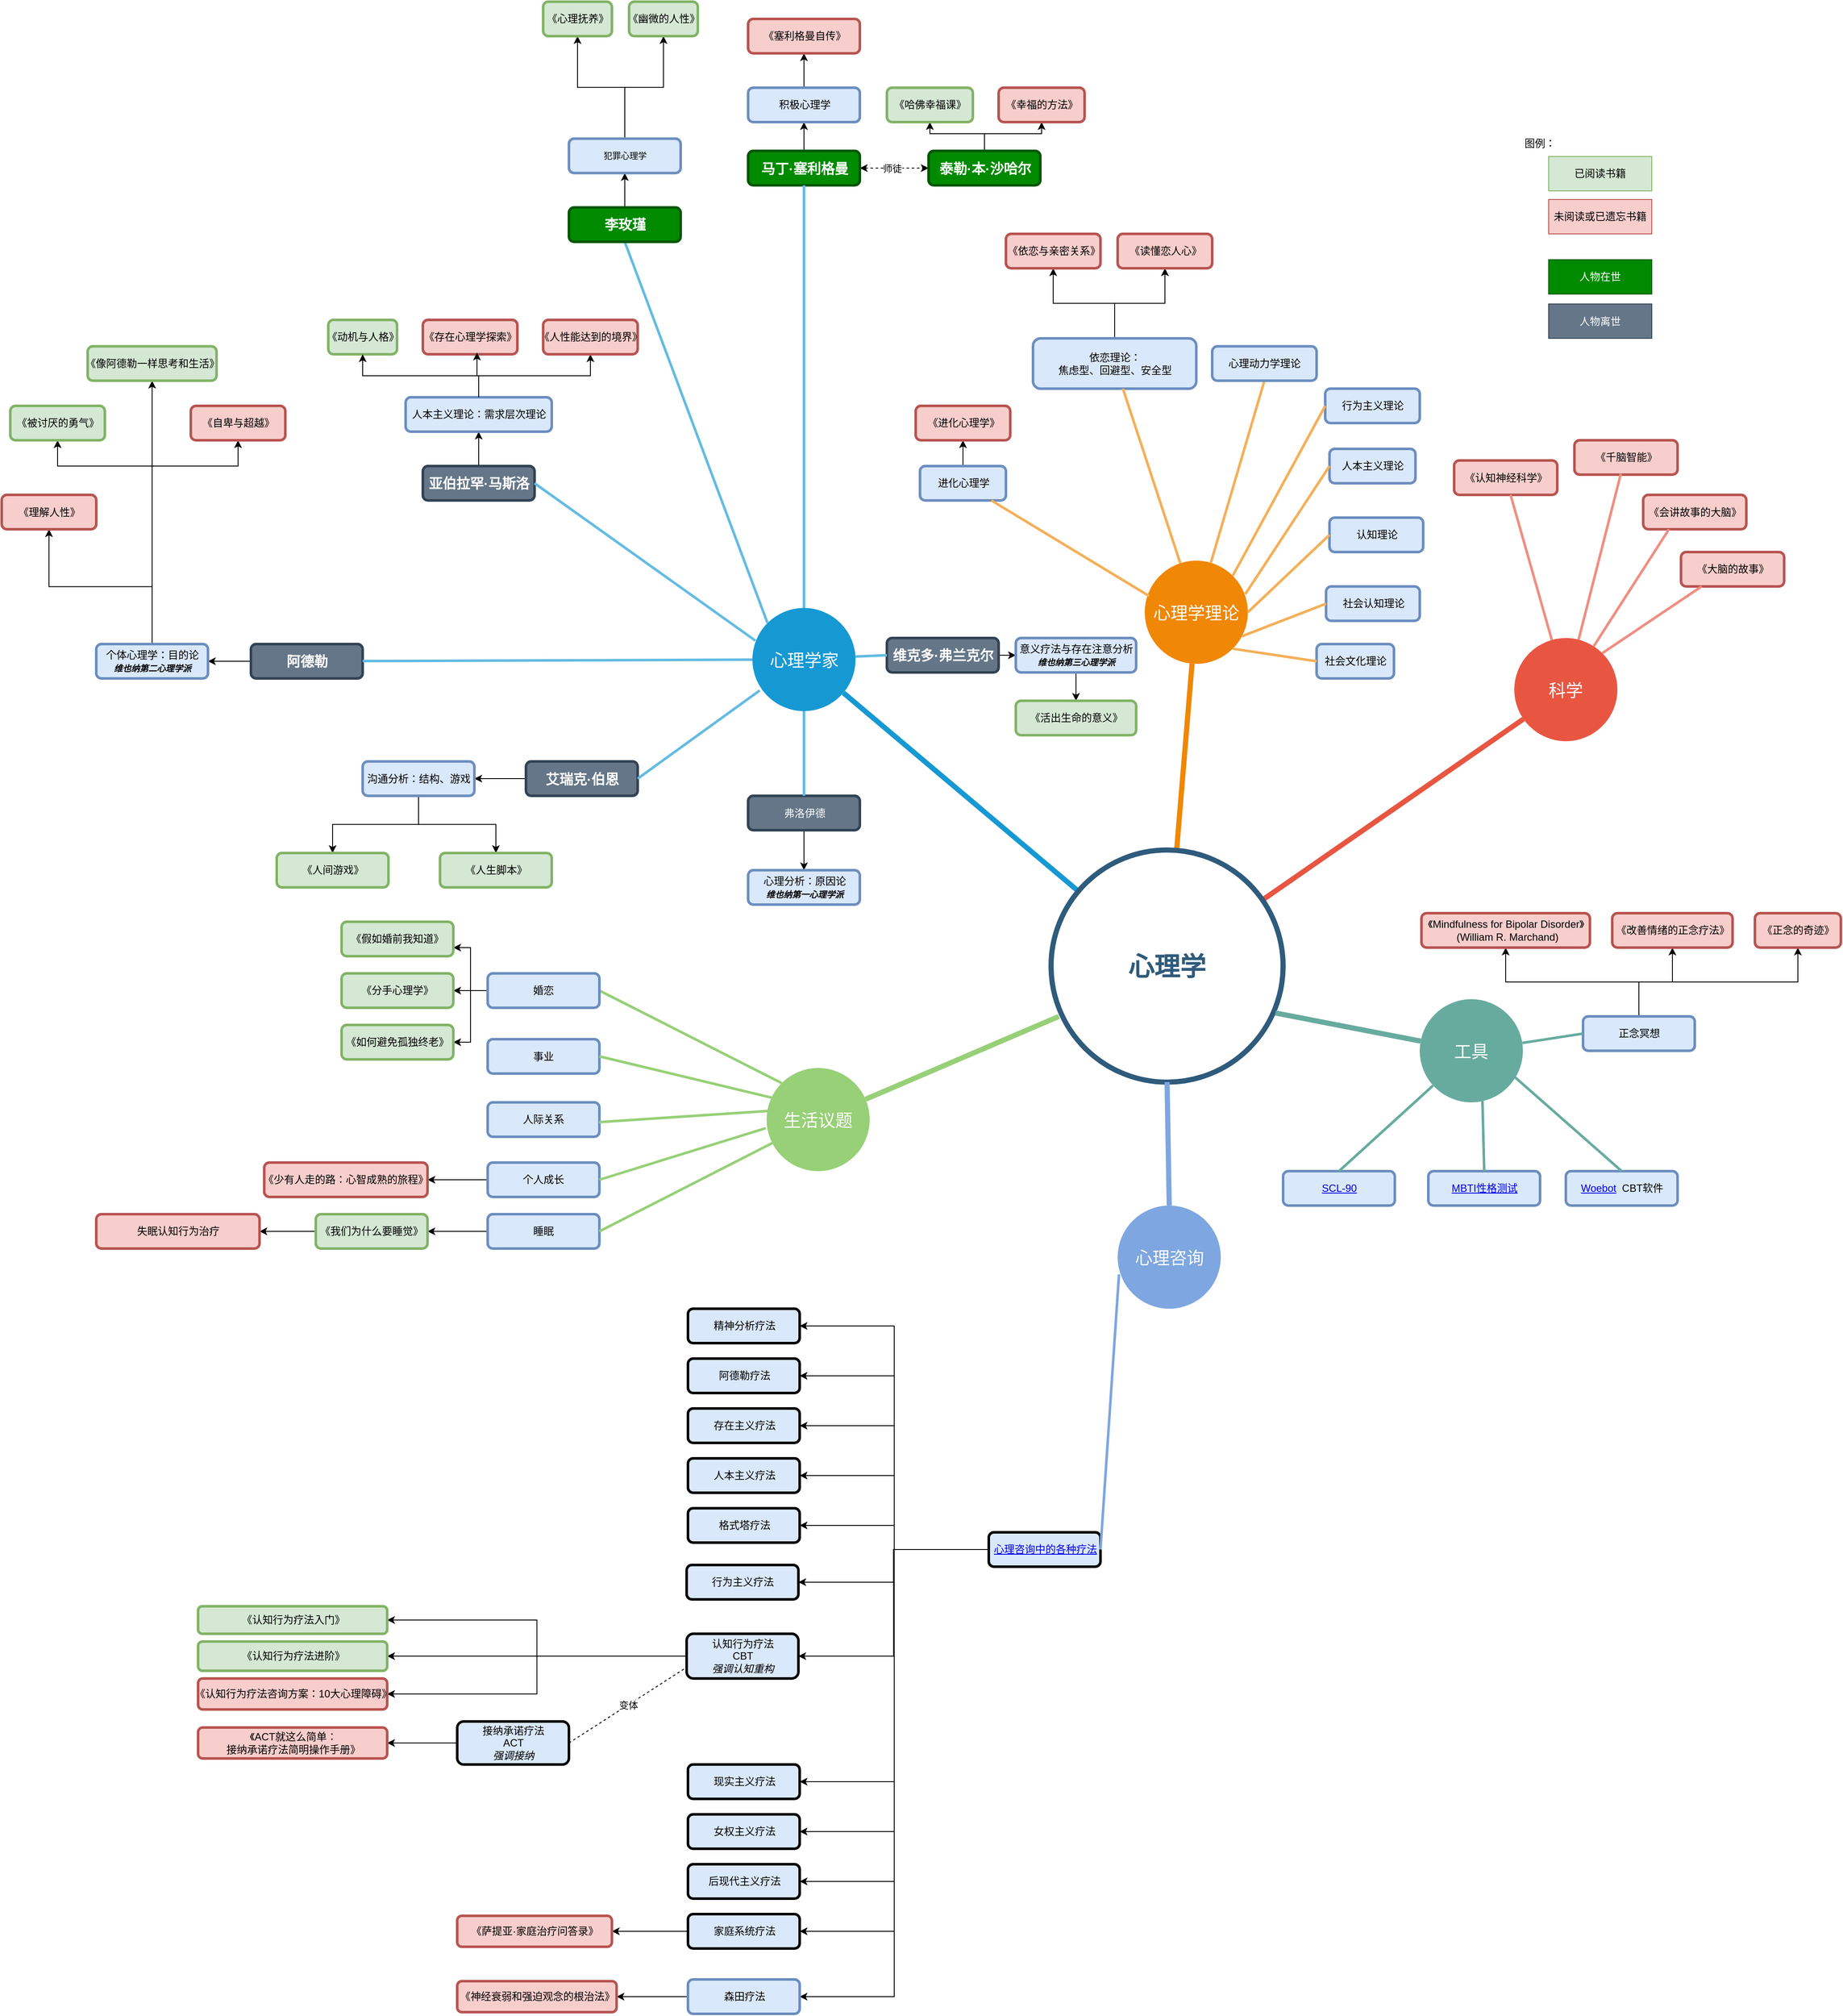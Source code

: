 <mxfile version="22.1.20" type="github">
  <diagram id="6a731a19-8d31-9384-78a2-239565b7b9f0" name="Page-1">
    <mxGraphModel dx="2555" dy="1586" grid="1" gridSize="10" guides="1" tooltips="1" connect="1" arrows="1" fold="1" page="1" pageScale="1" pageWidth="1169" pageHeight="827" background="none" math="0" shadow="0">
      <root>
        <mxCell id="0" />
        <mxCell id="1" parent="0" />
        <mxCell id="1350" value="心理学家" style="ellipse;whiteSpace=wrap;html=1;shadow=0;fontFamily=Helvetica;fontSize=20;fontColor=#FFFFFF;align=center;strokeWidth=3;fillColor=#1699D3;strokeColor=none;" parent="1" vertex="1">
          <mxGeometry x="613.5" y="395" width="120" height="120" as="geometry" />
        </mxCell>
        <mxCell id="1351" value="心理学理论" style="ellipse;whiteSpace=wrap;html=1;shadow=0;fontFamily=Helvetica;fontSize=20;fontColor=#FFFFFF;align=center;strokeWidth=3;fillColor=#F08705;strokeColor=none;gradientColor=none;" parent="1" vertex="1">
          <mxGeometry x="1070" y="340" width="120" height="120" as="geometry" />
        </mxCell>
        <mxCell id="1352" value="科学" style="ellipse;whiteSpace=wrap;html=1;shadow=0;fontFamily=Helvetica;fontSize=20;fontColor=#FFFFFF;align=center;strokeWidth=3;fillColor=#E85642;strokeColor=none;" parent="1" vertex="1">
          <mxGeometry x="1500" y="430" width="120" height="120" as="geometry" />
        </mxCell>
        <mxCell id="1359" style="endArrow=none;strokeWidth=6;strokeColor=#1699D3;html=1;" parent="1" source="1515" target="1350" edge="1">
          <mxGeometry relative="1" as="geometry" />
        </mxCell>
        <mxCell id="1360" style="endArrow=none;strokeWidth=6;strokeColor=#f08705;html=1;" parent="1" source="1515" target="1351" edge="1">
          <mxGeometry relative="1" as="geometry" />
        </mxCell>
        <mxCell id="1361" style="endArrow=none;strokeWidth=6;strokeColor=#E85642;html=1;" parent="1" source="1515" target="1352" edge="1">
          <mxGeometry relative="1" as="geometry" />
        </mxCell>
        <mxCell id="acqs4JBvhIZbfSe7umoF-1547" value="" style="edgeStyle=orthogonalEdgeStyle;rounded=0;orthogonalLoop=1;jettySize=auto;html=1;" parent="1" source="1372" target="acqs4JBvhIZbfSe7umoF-1546" edge="1">
          <mxGeometry relative="1" as="geometry" />
        </mxCell>
        <mxCell id="1372" value="弗洛伊德" style="rounded=1;fillColor=#647687;strokeColor=#314354;strokeWidth=3;shadow=0;html=1;fontColor=#ffffff;" parent="1" vertex="1">
          <mxGeometry x="608.5" y="613.5" width="130" height="40" as="geometry" />
        </mxCell>
        <mxCell id="acqs4JBvhIZbfSe7umoF-1543" value="" style="edgeStyle=orthogonalEdgeStyle;rounded=0;orthogonalLoop=1;jettySize=auto;html=1;" parent="1" source="1373" target="acqs4JBvhIZbfSe7umoF-1542" edge="1">
          <mxGeometry relative="1" as="geometry" />
        </mxCell>
        <mxCell id="1373" value="&lt;font style=&quot;font-size: 16px;&quot;&gt;&lt;b&gt;阿德勒&lt;/b&gt;&lt;/font&gt;" style="rounded=1;fillColor=#647687;strokeColor=#314354;strokeWidth=3;shadow=0;html=1;fontColor=#ffffff;" parent="1" vertex="1">
          <mxGeometry x="30" y="437" width="130" height="40" as="geometry" />
        </mxCell>
        <mxCell id="acqs4JBvhIZbfSe7umoF-1552" value="" style="edgeStyle=orthogonalEdgeStyle;rounded=0;orthogonalLoop=1;jettySize=auto;html=1;" parent="1" source="1374" target="acqs4JBvhIZbfSe7umoF-1551" edge="1">
          <mxGeometry relative="1" as="geometry" />
        </mxCell>
        <mxCell id="acqs4JBvhIZbfSe7umoF-1590" value="" style="edgeStyle=orthogonalEdgeStyle;rounded=0;orthogonalLoop=1;jettySize=auto;html=1;startArrow=classic;startFill=1;dashed=1;" parent="1" source="1374" target="acqs4JBvhIZbfSe7umoF-1589" edge="1">
          <mxGeometry relative="1" as="geometry" />
        </mxCell>
        <mxCell id="acqs4JBvhIZbfSe7umoF-1642" value="师徒" style="edgeLabel;html=1;align=center;verticalAlign=middle;resizable=0;points=[];" parent="acqs4JBvhIZbfSe7umoF-1590" vertex="1" connectable="0">
          <mxGeometry x="-0.062" y="1" relative="1" as="geometry">
            <mxPoint y="1" as="offset" />
          </mxGeometry>
        </mxCell>
        <mxCell id="1374" value="&lt;font style=&quot;font-size: 16px;&quot;&gt;&lt;b&gt;马丁·塞利格曼&lt;/b&gt;&lt;/font&gt;" style="rounded=1;fillColor=#008a00;strokeColor=#005700;strokeWidth=3;shadow=0;html=1;fontColor=#ffffff;" parent="1" vertex="1">
          <mxGeometry x="608.5" y="-136.5" width="130" height="40" as="geometry" />
        </mxCell>
        <mxCell id="1384" value="" style="edgeStyle=none;endArrow=none;strokeWidth=3;strokeColor=#64BBE2;html=1;" parent="1" source="1350" target="1372" edge="1">
          <mxGeometry x="-221.5" y="56.5" width="100" height="100" as="geometry">
            <mxPoint x="-131.5" y="280" as="sourcePoint" />
            <mxPoint x="-31.5" y="180" as="targetPoint" />
          </mxGeometry>
        </mxCell>
        <mxCell id="1385" value="" style="edgeStyle=none;endArrow=none;strokeWidth=3;strokeColor=#64BBE2;html=1;" parent="1" source="1350" target="1373" edge="1">
          <mxGeometry x="-221.5" y="56.5" width="100" height="100" as="geometry">
            <mxPoint x="-131.5" y="280" as="sourcePoint" />
            <mxPoint x="-31.5" y="180" as="targetPoint" />
          </mxGeometry>
        </mxCell>
        <mxCell id="1386" value="" style="edgeStyle=none;endArrow=none;strokeWidth=3;strokeColor=#64BBE2;html=1;" parent="1" source="1350" target="1374" edge="1">
          <mxGeometry x="-221.5" y="56.5" width="100" height="100" as="geometry">
            <mxPoint x="-131.5" y="280" as="sourcePoint" />
            <mxPoint x="-31.5" y="180" as="targetPoint" />
          </mxGeometry>
        </mxCell>
        <mxCell id="acqs4JBvhIZbfSe7umoF-1562" style="edgeStyle=orthogonalEdgeStyle;rounded=0;orthogonalLoop=1;jettySize=auto;html=1;exitX=0.5;exitY=0;exitDx=0;exitDy=0;entryX=0.5;entryY=1;entryDx=0;entryDy=0;" parent="1" source="1392" target="acqs4JBvhIZbfSe7umoF-1554" edge="1">
          <mxGeometry relative="1" as="geometry" />
        </mxCell>
        <mxCell id="acqs4JBvhIZbfSe7umoF-1563" style="edgeStyle=orthogonalEdgeStyle;rounded=0;orthogonalLoop=1;jettySize=auto;html=1;exitX=0.5;exitY=0;exitDx=0;exitDy=0;entryX=0.5;entryY=1;entryDx=0;entryDy=0;" parent="1" source="1392" target="acqs4JBvhIZbfSe7umoF-1556" edge="1">
          <mxGeometry relative="1" as="geometry" />
        </mxCell>
        <mxCell id="1392" value="依恋理论：&lt;br&gt;焦虑型、回避型、安全型" style="rounded=1;fillColor=#dae8fc;strokeColor=#6c8ebf;strokeWidth=3;shadow=0;html=1;" parent="1" vertex="1">
          <mxGeometry x="940" y="81.5" width="190" height="58.5" as="geometry" />
        </mxCell>
        <mxCell id="1404" value="" style="edgeStyle=none;endArrow=none;strokeWidth=3;strokeColor=#F5AF58;html=1;" parent="1" source="1351" target="1392" edge="1">
          <mxGeometry x="3.5" y="21.5" width="100" height="100" as="geometry">
            <mxPoint x="3.5" y="121.5" as="sourcePoint" />
            <mxPoint x="103.5" y="21.5" as="targetPoint" />
          </mxGeometry>
        </mxCell>
        <mxCell id="1405" value="" style="edgeStyle=none;endArrow=none;strokeWidth=3;strokeColor=#F5AF58;html=1;entryX=0.5;entryY=1;entryDx=0;entryDy=0;" parent="1" source="1351" target="acqs4JBvhIZbfSe7umoF-1697" edge="1">
          <mxGeometry x="3.5" y="21.5" width="100" height="100" as="geometry">
            <mxPoint x="3.5" y="121.5" as="sourcePoint" />
            <mxPoint x="1217.235" y="121.5" as="targetPoint" />
          </mxGeometry>
        </mxCell>
        <mxCell id="1416" value="《认知神经科学》" style="rounded=1;fillColor=#f8cecc;strokeColor=#b85450;strokeWidth=3;shadow=0;html=1;" parent="1" vertex="1">
          <mxGeometry x="1430" y="223.5" width="120" height="40" as="geometry" />
        </mxCell>
        <mxCell id="1427" value="" style="edgeStyle=none;endArrow=none;strokeWidth=3;strokeColor=#F08E81;html=1;" parent="1" source="1352" target="1416" edge="1">
          <mxGeometry x="31" y="106.5" width="100" height="100" as="geometry">
            <mxPoint x="31" y="206.5" as="sourcePoint" />
            <mxPoint x="131" y="106.5" as="targetPoint" />
          </mxGeometry>
        </mxCell>
        <mxCell id="1515" value="心理学" style="ellipse;whiteSpace=wrap;html=1;shadow=0;fontFamily=Helvetica;fontSize=30;fontColor=#2F5B7C;align=center;strokeColor=#2F5B7C;strokeWidth=6;fillColor=#FFFFFF;fontStyle=1;gradientColor=none;" parent="1" vertex="1">
          <mxGeometry x="961" y="676.5" width="270" height="270" as="geometry" />
        </mxCell>
        <mxCell id="acqs4JBvhIZbfSe7umoF-1571" style="edgeStyle=orthogonalEdgeStyle;rounded=0;orthogonalLoop=1;jettySize=auto;html=1;exitX=0.5;exitY=0;exitDx=0;exitDy=0;entryX=0.5;entryY=1;entryDx=0;entryDy=0;" parent="1" source="acqs4JBvhIZbfSe7umoF-1542" target="acqs4JBvhIZbfSe7umoF-1570" edge="1">
          <mxGeometry relative="1" as="geometry">
            <Array as="points">
              <mxPoint x="-85" y="230" />
              <mxPoint x="-195" y="230" />
            </Array>
          </mxGeometry>
        </mxCell>
        <mxCell id="acqs4JBvhIZbfSe7umoF-1572" style="edgeStyle=orthogonalEdgeStyle;rounded=0;orthogonalLoop=1;jettySize=auto;html=1;exitX=0.5;exitY=0;exitDx=0;exitDy=0;entryX=0.5;entryY=1;entryDx=0;entryDy=0;" parent="1" source="acqs4JBvhIZbfSe7umoF-1542" target="acqs4JBvhIZbfSe7umoF-1567" edge="1">
          <mxGeometry relative="1" as="geometry" />
        </mxCell>
        <mxCell id="acqs4JBvhIZbfSe7umoF-1573" style="edgeStyle=orthogonalEdgeStyle;rounded=0;orthogonalLoop=1;jettySize=auto;html=1;exitX=0.5;exitY=0;exitDx=0;exitDy=0;" parent="1" source="acqs4JBvhIZbfSe7umoF-1542" target="acqs4JBvhIZbfSe7umoF-1565" edge="1">
          <mxGeometry relative="1" as="geometry">
            <Array as="points">
              <mxPoint x="-85" y="230" />
              <mxPoint x="15" y="230" />
            </Array>
          </mxGeometry>
        </mxCell>
        <mxCell id="acqs4JBvhIZbfSe7umoF-1576" style="edgeStyle=orthogonalEdgeStyle;rounded=0;orthogonalLoop=1;jettySize=auto;html=1;exitX=0.5;exitY=0;exitDx=0;exitDy=0;entryX=0.5;entryY=1;entryDx=0;entryDy=0;" parent="1" source="acqs4JBvhIZbfSe7umoF-1542" target="acqs4JBvhIZbfSe7umoF-1574" edge="1">
          <mxGeometry relative="1" as="geometry" />
        </mxCell>
        <mxCell id="acqs4JBvhIZbfSe7umoF-1542" value="个体心理学：目的论&lt;br&gt;&lt;i&gt;&lt;font style=&quot;font-size: 10px;&quot;&gt;&lt;b&gt;维也纳第二心理学派&lt;/b&gt;&lt;/font&gt;&lt;/i&gt;" style="rounded=1;fillColor=#dae8fc;strokeColor=#6c8ebf;strokeWidth=3;shadow=0;html=1;" parent="1" vertex="1">
          <mxGeometry x="-150" y="437" width="130" height="40" as="geometry" />
        </mxCell>
        <mxCell id="acqs4JBvhIZbfSe7umoF-1546" value="心理分析：原因论&lt;br&gt;&lt;i style=&quot;border-color: var(--border-color);&quot;&gt;&lt;font style=&quot;border-color: var(--border-color); font-size: 10px;&quot;&gt;&lt;b style=&quot;border-color: var(--border-color);&quot;&gt;维也纳第一心理学派&lt;/b&gt;&lt;/font&gt;&lt;/i&gt;" style="rounded=1;fillColor=#dae8fc;strokeColor=#6c8ebf;strokeWidth=3;shadow=0;html=1;" parent="1" vertex="1">
          <mxGeometry x="608.5" y="700" width="130" height="40" as="geometry" />
        </mxCell>
        <mxCell id="acqs4JBvhIZbfSe7umoF-1597" value="" style="edgeStyle=orthogonalEdgeStyle;rounded=0;orthogonalLoop=1;jettySize=auto;html=1;" parent="1" source="acqs4JBvhIZbfSe7umoF-1551" target="acqs4JBvhIZbfSe7umoF-1596" edge="1">
          <mxGeometry relative="1" as="geometry" />
        </mxCell>
        <mxCell id="acqs4JBvhIZbfSe7umoF-1551" value="积极心理学" style="rounded=1;fillColor=#dae8fc;strokeColor=#6c8ebf;strokeWidth=3;shadow=0;html=1;" parent="1" vertex="1">
          <mxGeometry x="608.5" y="-210" width="130" height="40" as="geometry" />
        </mxCell>
        <mxCell id="acqs4JBvhIZbfSe7umoF-1554" value="《依恋与亲密关系》" style="rounded=1;fillColor=#f8cecc;strokeColor=#b85450;strokeWidth=3;shadow=0;html=1;" parent="1" vertex="1">
          <mxGeometry x="908.5" y="-40" width="110" height="40" as="geometry" />
        </mxCell>
        <mxCell id="acqs4JBvhIZbfSe7umoF-1556" value="《读懂恋人心》" style="rounded=1;fillColor=#f8cecc;strokeColor=#b85450;strokeWidth=3;shadow=0;html=1;" parent="1" vertex="1">
          <mxGeometry x="1038.5" y="-40" width="110" height="40" as="geometry" />
        </mxCell>
        <mxCell id="acqs4JBvhIZbfSe7umoF-1565" value="《自卑与超越》" style="rounded=1;fillColor=#f8cecc;strokeColor=#b85450;strokeWidth=3;shadow=0;html=1;" parent="1" vertex="1">
          <mxGeometry x="-40" y="160" width="110" height="40" as="geometry" />
        </mxCell>
        <mxCell id="acqs4JBvhIZbfSe7umoF-1567" value="《像阿德勒一样思考和生活》" style="rounded=1;fillColor=#d5e8d4;strokeColor=#82b366;strokeWidth=3;shadow=0;html=1;" parent="1" vertex="1">
          <mxGeometry x="-160" y="90.75" width="150" height="40" as="geometry" />
        </mxCell>
        <mxCell id="acqs4JBvhIZbfSe7umoF-1570" value="《被讨厌的勇气》" style="rounded=1;fillColor=#d5e8d4;strokeColor=#82b366;strokeWidth=3;shadow=0;html=1;" parent="1" vertex="1">
          <mxGeometry x="-250" y="160" width="110" height="40" as="geometry" />
        </mxCell>
        <mxCell id="acqs4JBvhIZbfSe7umoF-1574" value="《理解人性》" style="rounded=1;fillColor=#f8cecc;strokeColor=#b85450;strokeWidth=3;shadow=0;html=1;" parent="1" vertex="1">
          <mxGeometry x="-260" y="263.5" width="110" height="40" as="geometry" />
        </mxCell>
        <mxCell id="acqs4JBvhIZbfSe7umoF-1582" value="" style="edgeStyle=orthogonalEdgeStyle;rounded=0;orthogonalLoop=1;jettySize=auto;html=1;" parent="1" source="acqs4JBvhIZbfSe7umoF-1578" target="acqs4JBvhIZbfSe7umoF-1581" edge="1">
          <mxGeometry relative="1" as="geometry" />
        </mxCell>
        <mxCell id="acqs4JBvhIZbfSe7umoF-1578" value="&lt;font style=&quot;font-size: 16px;&quot;&gt;&lt;b&gt;艾瑞克·伯恩&lt;/b&gt;&lt;/font&gt;" style="rounded=1;fillColor=#647687;strokeColor=#314354;strokeWidth=3;shadow=0;html=1;fontColor=#ffffff;" parent="1" vertex="1">
          <mxGeometry x="350" y="573.5" width="130" height="40" as="geometry" />
        </mxCell>
        <mxCell id="acqs4JBvhIZbfSe7umoF-1580" value="" style="edgeStyle=none;endArrow=none;strokeWidth=3;strokeColor=#64BBE2;html=1;exitX=0.071;exitY=0.8;exitDx=0;exitDy=0;exitPerimeter=0;entryX=1;entryY=0.5;entryDx=0;entryDy=0;" parent="1" source="1350" target="acqs4JBvhIZbfSe7umoF-1578" edge="1">
          <mxGeometry x="-221.5" y="56.5" width="100" height="100" as="geometry">
            <mxPoint x="585" y="699.7" as="sourcePoint" />
            <mxPoint x="441" y="701.7" as="targetPoint" />
          </mxGeometry>
        </mxCell>
        <mxCell id="acqs4JBvhIZbfSe7umoF-1584" value="" style="edgeStyle=orthogonalEdgeStyle;rounded=0;orthogonalLoop=1;jettySize=auto;html=1;" parent="1" source="acqs4JBvhIZbfSe7umoF-1581" target="acqs4JBvhIZbfSe7umoF-1583" edge="1">
          <mxGeometry relative="1" as="geometry" />
        </mxCell>
        <mxCell id="acqs4JBvhIZbfSe7umoF-1588" style="edgeStyle=orthogonalEdgeStyle;rounded=0;orthogonalLoop=1;jettySize=auto;html=1;exitX=0.5;exitY=1;exitDx=0;exitDy=0;entryX=0.5;entryY=0;entryDx=0;entryDy=0;" parent="1" source="acqs4JBvhIZbfSe7umoF-1581" target="acqs4JBvhIZbfSe7umoF-1585" edge="1">
          <mxGeometry relative="1" as="geometry" />
        </mxCell>
        <mxCell id="acqs4JBvhIZbfSe7umoF-1581" value="沟通分析：结构、游戏" style="rounded=1;fillColor=#dae8fc;strokeColor=#6c8ebf;strokeWidth=3;shadow=0;html=1;" parent="1" vertex="1">
          <mxGeometry x="160" y="573.5" width="130" height="40" as="geometry" />
        </mxCell>
        <mxCell id="acqs4JBvhIZbfSe7umoF-1583" value="《人间游戏》" style="rounded=1;fillColor=#d5e8d4;strokeColor=#82b366;strokeWidth=3;shadow=0;html=1;" parent="1" vertex="1">
          <mxGeometry x="60" y="680" width="130" height="40" as="geometry" />
        </mxCell>
        <mxCell id="acqs4JBvhIZbfSe7umoF-1585" value="《人生脚本》" style="rounded=1;fillColor=#d5e8d4;strokeColor=#82b366;strokeWidth=3;shadow=0;html=1;" parent="1" vertex="1">
          <mxGeometry x="250" y="680" width="130" height="40" as="geometry" />
        </mxCell>
        <mxCell id="acqs4JBvhIZbfSe7umoF-1592" value="" style="edgeStyle=orthogonalEdgeStyle;rounded=0;orthogonalLoop=1;jettySize=auto;html=1;" parent="1" source="acqs4JBvhIZbfSe7umoF-1589" target="acqs4JBvhIZbfSe7umoF-1591" edge="1">
          <mxGeometry relative="1" as="geometry" />
        </mxCell>
        <mxCell id="acqs4JBvhIZbfSe7umoF-1595" style="edgeStyle=orthogonalEdgeStyle;rounded=0;orthogonalLoop=1;jettySize=auto;html=1;exitX=0.5;exitY=0;exitDx=0;exitDy=0;entryX=0.5;entryY=1;entryDx=0;entryDy=0;" parent="1" source="acqs4JBvhIZbfSe7umoF-1589" target="acqs4JBvhIZbfSe7umoF-1593" edge="1">
          <mxGeometry relative="1" as="geometry" />
        </mxCell>
        <mxCell id="acqs4JBvhIZbfSe7umoF-1589" value="&lt;font style=&quot;font-size: 16px;&quot;&gt;&lt;b&gt;泰勒·本·沙哈尔&lt;/b&gt;&lt;/font&gt;" style="rounded=1;fillColor=#008a00;strokeColor=#005700;strokeWidth=3;shadow=0;html=1;fontColor=#ffffff;" parent="1" vertex="1">
          <mxGeometry x="818.5" y="-136.5" width="130" height="40" as="geometry" />
        </mxCell>
        <mxCell id="acqs4JBvhIZbfSe7umoF-1591" value="《哈佛幸福课》" style="rounded=1;fillColor=#d5e8d4;strokeColor=#82b366;strokeWidth=3;shadow=0;html=1;" parent="1" vertex="1">
          <mxGeometry x="770" y="-210" width="100" height="40" as="geometry" />
        </mxCell>
        <mxCell id="acqs4JBvhIZbfSe7umoF-1593" value="《幸福的方法》" style="rounded=1;fillColor=#f8cecc;strokeColor=#b85450;strokeWidth=3;shadow=0;html=1;" parent="1" vertex="1">
          <mxGeometry x="900" y="-210" width="100" height="40" as="geometry" />
        </mxCell>
        <mxCell id="acqs4JBvhIZbfSe7umoF-1596" value="《塞利格曼自传》" style="rounded=1;fillColor=#f8cecc;strokeColor=#b85450;strokeWidth=3;shadow=0;html=1;" parent="1" vertex="1">
          <mxGeometry x="608.5" y="-290" width="130" height="40" as="geometry" />
        </mxCell>
        <mxCell id="acqs4JBvhIZbfSe7umoF-1600" value="" style="edgeStyle=none;endArrow=none;strokeWidth=3;strokeColor=#64BBE2;html=1;exitX=0;exitY=0;exitDx=0;exitDy=0;entryX=0.5;entryY=1;entryDx=0;entryDy=0;" parent="1" source="1350" target="acqs4JBvhIZbfSe7umoF-1601" edge="1">
          <mxGeometry x="-221.5" y="56.5" width="100" height="100" as="geometry">
            <mxPoint x="609" y="389.7" as="sourcePoint" />
            <mxPoint x="530" y="370" as="targetPoint" />
          </mxGeometry>
        </mxCell>
        <mxCell id="acqs4JBvhIZbfSe7umoF-1607" value="" style="edgeStyle=orthogonalEdgeStyle;rounded=0;orthogonalLoop=1;jettySize=auto;html=1;" parent="1" source="acqs4JBvhIZbfSe7umoF-1601" target="acqs4JBvhIZbfSe7umoF-1606" edge="1">
          <mxGeometry relative="1" as="geometry" />
        </mxCell>
        <mxCell id="acqs4JBvhIZbfSe7umoF-1601" value="&lt;font style=&quot;font-size: 16px;&quot;&gt;&lt;b&gt;李玫瑾&lt;/b&gt;&lt;/font&gt;" style="rounded=1;fillColor=#008a00;strokeColor=#005700;strokeWidth=3;shadow=0;html=1;fontColor=#ffffff;" parent="1" vertex="1">
          <mxGeometry x="400" y="-70.75" width="130" height="40" as="geometry" />
        </mxCell>
        <mxCell id="acqs4JBvhIZbfSe7umoF-1603" value="未阅读或已遗忘书籍" style="rounded=0;whiteSpace=wrap;html=1;fillColor=#f8cecc;strokeColor=#b85450;" parent="1" vertex="1">
          <mxGeometry x="1540" y="-80" width="120" height="40" as="geometry" />
        </mxCell>
        <mxCell id="acqs4JBvhIZbfSe7umoF-1604" value="已阅读书籍" style="rounded=0;whiteSpace=wrap;html=1;fillColor=#d5e8d4;strokeColor=#82b366;" parent="1" vertex="1">
          <mxGeometry x="1540" y="-130" width="120" height="40" as="geometry" />
        </mxCell>
        <mxCell id="acqs4JBvhIZbfSe7umoF-1605" value="图例：" style="text;html=1;strokeColor=none;fillColor=none;align=center;verticalAlign=middle;whiteSpace=wrap;rounded=0;" parent="1" vertex="1">
          <mxGeometry x="1500" y="-160" width="60" height="30" as="geometry" />
        </mxCell>
        <mxCell id="acqs4JBvhIZbfSe7umoF-1609" style="edgeStyle=orthogonalEdgeStyle;rounded=0;orthogonalLoop=1;jettySize=auto;html=1;exitX=0.5;exitY=0;exitDx=0;exitDy=0;entryX=0.5;entryY=1;entryDx=0;entryDy=0;" parent="1" source="acqs4JBvhIZbfSe7umoF-1606" target="acqs4JBvhIZbfSe7umoF-1608" edge="1">
          <mxGeometry relative="1" as="geometry" />
        </mxCell>
        <mxCell id="acqs4JBvhIZbfSe7umoF-1611" style="edgeStyle=orthogonalEdgeStyle;rounded=0;orthogonalLoop=1;jettySize=auto;html=1;exitX=0.5;exitY=0;exitDx=0;exitDy=0;entryX=0.5;entryY=1;entryDx=0;entryDy=0;" parent="1" source="acqs4JBvhIZbfSe7umoF-1606" target="acqs4JBvhIZbfSe7umoF-1610" edge="1">
          <mxGeometry relative="1" as="geometry" />
        </mxCell>
        <mxCell id="acqs4JBvhIZbfSe7umoF-1606" value="&lt;font size=&quot;1&quot; style=&quot;&quot;&gt;犯罪心理学&lt;/font&gt;" style="rounded=1;fillColor=#dae8fc;strokeColor=#6c8ebf;strokeWidth=3;shadow=0;html=1;" parent="1" vertex="1">
          <mxGeometry x="400" y="-150.75" width="130" height="40" as="geometry" />
        </mxCell>
        <mxCell id="acqs4JBvhIZbfSe7umoF-1608" value="《心理抚养》" style="rounded=1;fillColor=#d5e8d4;strokeColor=#82b366;strokeWidth=3;shadow=0;html=1;" parent="1" vertex="1">
          <mxGeometry x="370" y="-310" width="80" height="40" as="geometry" />
        </mxCell>
        <mxCell id="acqs4JBvhIZbfSe7umoF-1610" value="《幽微的人性》" style="rounded=1;fillColor=#d5e8d4;strokeColor=#82b366;strokeWidth=3;shadow=0;html=1;" parent="1" vertex="1">
          <mxGeometry x="470" y="-310" width="80" height="40" as="geometry" />
        </mxCell>
        <mxCell id="acqs4JBvhIZbfSe7umoF-1612" value="人物离世" style="rounded=0;whiteSpace=wrap;html=1;fillColor=#647687;strokeColor=#314354;fontColor=#ffffff;" parent="1" vertex="1">
          <mxGeometry x="1540" y="41.5" width="120" height="40" as="geometry" />
        </mxCell>
        <mxCell id="acqs4JBvhIZbfSe7umoF-1613" value="人物在世" style="rounded=0;whiteSpace=wrap;html=1;fillColor=#008a00;strokeColor=#005700;fontColor=#ffffff;" parent="1" vertex="1">
          <mxGeometry x="1540" y="-10" width="120" height="40" as="geometry" />
        </mxCell>
        <mxCell id="acqs4JBvhIZbfSe7umoF-1618" value="心理咨询" style="ellipse;whiteSpace=wrap;html=1;shadow=0;fontFamily=Helvetica;fontSize=20;fontColor=#FFFFFF;align=center;strokeWidth=3;fillColor=#7EA6E0;strokeColor=none;gradientColor=none;" parent="1" vertex="1">
          <mxGeometry x="1038.5" y="1090" width="120" height="120" as="geometry" />
        </mxCell>
        <mxCell id="acqs4JBvhIZbfSe7umoF-1619" style="endArrow=none;strokeWidth=6;strokeColor=#7EA6E0;html=1;entryX=0.5;entryY=0;entryDx=0;entryDy=0;exitX=0.5;exitY=1;exitDx=0;exitDy=0;" parent="1" source="1515" target="acqs4JBvhIZbfSe7umoF-1618" edge="1">
          <mxGeometry relative="1" as="geometry">
            <mxPoint x="960" y="840" as="sourcePoint" />
            <mxPoint x="700" y="890" as="targetPoint" />
          </mxGeometry>
        </mxCell>
        <mxCell id="acqs4JBvhIZbfSe7umoF-1620" value="生活议题" style="ellipse;whiteSpace=wrap;html=1;shadow=0;fontFamily=Helvetica;fontSize=20;fontColor=#FFFFFF;align=center;strokeWidth=3;fillColor=#97D077;strokeColor=none;gradientColor=none;" parent="1" vertex="1">
          <mxGeometry x="630" y="930" width="120" height="120" as="geometry" />
        </mxCell>
        <mxCell id="acqs4JBvhIZbfSe7umoF-1621" style="endArrow=none;strokeWidth=6;strokeColor=#97D077;html=1;exitX=0.033;exitY=0.717;exitDx=0;exitDy=0;exitPerimeter=0;" parent="1" source="1515" target="acqs4JBvhIZbfSe7umoF-1620" edge="1">
          <mxGeometry relative="1" as="geometry">
            <mxPoint x="948.5" y="1030" as="sourcePoint" />
            <mxPoint x="674.5" y="800" as="targetPoint" />
          </mxGeometry>
        </mxCell>
        <mxCell id="acqs4JBvhIZbfSe7umoF-1624" value="" style="edgeStyle=none;endArrow=none;strokeWidth=3;strokeColor=#97D077;html=1;exitX=0;exitY=0;exitDx=0;exitDy=0;entryX=1;entryY=0.5;entryDx=0;entryDy=0;" parent="1" source="acqs4JBvhIZbfSe7umoF-1620" target="acqs4JBvhIZbfSe7umoF-1627" edge="1">
          <mxGeometry x="-221.5" y="56.5" width="100" height="100" as="geometry">
            <mxPoint x="613.48" y="844" as="sourcePoint" />
            <mxPoint x="475" y="890" as="targetPoint" />
          </mxGeometry>
        </mxCell>
        <mxCell id="acqs4JBvhIZbfSe7umoF-1631" style="edgeStyle=orthogonalEdgeStyle;rounded=0;orthogonalLoop=1;jettySize=auto;html=1;exitX=0;exitY=0.5;exitDx=0;exitDy=0;entryX=1;entryY=0.75;entryDx=0;entryDy=0;" parent="1" source="acqs4JBvhIZbfSe7umoF-1627" target="acqs4JBvhIZbfSe7umoF-1628" edge="1">
          <mxGeometry relative="1" as="geometry" />
        </mxCell>
        <mxCell id="acqs4JBvhIZbfSe7umoF-1632" style="edgeStyle=orthogonalEdgeStyle;rounded=0;orthogonalLoop=1;jettySize=auto;html=1;exitX=0;exitY=0.5;exitDx=0;exitDy=0;entryX=1;entryY=0.5;entryDx=0;entryDy=0;" parent="1" source="acqs4JBvhIZbfSe7umoF-1627" target="acqs4JBvhIZbfSe7umoF-1629" edge="1">
          <mxGeometry relative="1" as="geometry" />
        </mxCell>
        <mxCell id="acqs4JBvhIZbfSe7umoF-1633" style="edgeStyle=orthogonalEdgeStyle;rounded=0;orthogonalLoop=1;jettySize=auto;html=1;exitX=0;exitY=0.5;exitDx=0;exitDy=0;entryX=1;entryY=0.5;entryDx=0;entryDy=0;" parent="1" source="acqs4JBvhIZbfSe7umoF-1627" target="acqs4JBvhIZbfSe7umoF-1630" edge="1">
          <mxGeometry relative="1" as="geometry" />
        </mxCell>
        <mxCell id="acqs4JBvhIZbfSe7umoF-1627" value="婚恋" style="rounded=1;fillColor=#dae8fc;strokeColor=#6c8ebf;strokeWidth=3;shadow=0;html=1;" parent="1" vertex="1">
          <mxGeometry x="305.46" y="820" width="130" height="40" as="geometry" />
        </mxCell>
        <mxCell id="acqs4JBvhIZbfSe7umoF-1628" value="《假如婚前我知道》" style="rounded=1;fillColor=#d5e8d4;strokeColor=#82b366;strokeWidth=3;shadow=0;html=1;" parent="1" vertex="1">
          <mxGeometry x="135.46" y="760" width="130" height="40" as="geometry" />
        </mxCell>
        <mxCell id="acqs4JBvhIZbfSe7umoF-1629" value="《分手心理学》" style="rounded=1;fillColor=#d5e8d4;strokeColor=#82b366;strokeWidth=3;shadow=0;html=1;" parent="1" vertex="1">
          <mxGeometry x="135.46" y="820" width="130" height="40" as="geometry" />
        </mxCell>
        <mxCell id="acqs4JBvhIZbfSe7umoF-1630" value="《如何避免孤独终老》" style="rounded=1;fillColor=#d5e8d4;strokeColor=#82b366;strokeWidth=3;shadow=0;html=1;" parent="1" vertex="1">
          <mxGeometry x="135.46" y="880" width="130" height="40" as="geometry" />
        </mxCell>
        <mxCell id="acqs4JBvhIZbfSe7umoF-1639" style="edgeStyle=orthogonalEdgeStyle;rounded=0;orthogonalLoop=1;jettySize=auto;html=1;exitX=1;exitY=0.5;exitDx=0;exitDy=0;entryX=0;entryY=0.5;entryDx=0;entryDy=0;" parent="1" source="acqs4JBvhIZbfSe7umoF-1636" target="acqs4JBvhIZbfSe7umoF-1638" edge="1">
          <mxGeometry relative="1" as="geometry" />
        </mxCell>
        <mxCell id="acqs4JBvhIZbfSe7umoF-1636" value="&lt;font style=&quot;font-size: 16px;&quot;&gt;&lt;b&gt;维克多·弗兰克尔&lt;/b&gt;&lt;/font&gt;" style="rounded=1;fillColor=#647687;strokeColor=#314354;strokeWidth=3;shadow=0;html=1;fontColor=#ffffff;" parent="1" vertex="1">
          <mxGeometry x="770" y="430" width="130" height="40" as="geometry" />
        </mxCell>
        <mxCell id="acqs4JBvhIZbfSe7umoF-1637" value="" style="edgeStyle=none;endArrow=none;strokeWidth=3;strokeColor=#64BBE2;html=1;entryX=1;entryY=0.5;entryDx=0;entryDy=0;exitX=0;exitY=0.5;exitDx=0;exitDy=0;" parent="1" source="acqs4JBvhIZbfSe7umoF-1636" edge="1">
          <mxGeometry x="-221.5" y="56.5" width="100" height="100" as="geometry">
            <mxPoint x="924" y="391.2" as="sourcePoint" />
            <mxPoint x="733.5" y="451.5" as="targetPoint" />
          </mxGeometry>
        </mxCell>
        <mxCell id="acqs4JBvhIZbfSe7umoF-1641" value="" style="edgeStyle=orthogonalEdgeStyle;rounded=0;orthogonalLoop=1;jettySize=auto;html=1;" parent="1" source="acqs4JBvhIZbfSe7umoF-1638" target="acqs4JBvhIZbfSe7umoF-1640" edge="1">
          <mxGeometry relative="1" as="geometry" />
        </mxCell>
        <mxCell id="acqs4JBvhIZbfSe7umoF-1638" value="意义疗法与存在注意分析&lt;br&gt;&lt;i style=&quot;border-color: var(--border-color);&quot;&gt;&lt;font style=&quot;border-color: var(--border-color); font-size: 10px;&quot;&gt;&lt;b style=&quot;border-color: var(--border-color);&quot;&gt;维也纳第三心理学派&lt;/b&gt;&lt;/font&gt;&lt;/i&gt;" style="rounded=1;fillColor=#dae8fc;strokeColor=#6c8ebf;strokeWidth=3;shadow=0;html=1;" parent="1" vertex="1">
          <mxGeometry x="920" y="430" width="140" height="40" as="geometry" />
        </mxCell>
        <mxCell id="acqs4JBvhIZbfSe7umoF-1640" value="《活出生命的意义》" style="rounded=1;fillColor=#d5e8d4;strokeColor=#82b366;strokeWidth=3;shadow=0;html=1;" parent="1" vertex="1">
          <mxGeometry x="920" y="503" width="140" height="40" as="geometry" />
        </mxCell>
        <mxCell id="acqs4JBvhIZbfSe7umoF-1647" style="edgeStyle=orthogonalEdgeStyle;rounded=0;orthogonalLoop=1;jettySize=auto;html=1;exitX=0;exitY=0.5;exitDx=0;exitDy=0;entryX=1;entryY=0.5;entryDx=0;entryDy=0;" parent="1" source="acqs4JBvhIZbfSe7umoF-1643" target="acqs4JBvhIZbfSe7umoF-1645" edge="1">
          <mxGeometry relative="1" as="geometry" />
        </mxCell>
        <mxCell id="acqs4JBvhIZbfSe7umoF-1658" style="edgeStyle=orthogonalEdgeStyle;rounded=0;orthogonalLoop=1;jettySize=auto;html=1;exitX=0;exitY=0.5;exitDx=0;exitDy=0;entryX=1;entryY=0.5;entryDx=0;entryDy=0;" parent="1" source="acqs4JBvhIZbfSe7umoF-1643" target="acqs4JBvhIZbfSe7umoF-1648" edge="1">
          <mxGeometry relative="1" as="geometry" />
        </mxCell>
        <mxCell id="acqs4JBvhIZbfSe7umoF-1659" style="edgeStyle=orthogonalEdgeStyle;rounded=0;orthogonalLoop=1;jettySize=auto;html=1;exitX=0;exitY=0.5;exitDx=0;exitDy=0;entryX=1;entryY=0.5;entryDx=0;entryDy=0;" parent="1" source="acqs4JBvhIZbfSe7umoF-1643" target="acqs4JBvhIZbfSe7umoF-1649" edge="1">
          <mxGeometry relative="1" as="geometry" />
        </mxCell>
        <mxCell id="acqs4JBvhIZbfSe7umoF-1660" style="edgeStyle=orthogonalEdgeStyle;rounded=0;orthogonalLoop=1;jettySize=auto;html=1;exitX=0;exitY=0.5;exitDx=0;exitDy=0;entryX=1;entryY=0.5;entryDx=0;entryDy=0;" parent="1" source="acqs4JBvhIZbfSe7umoF-1643" target="acqs4JBvhIZbfSe7umoF-1650" edge="1">
          <mxGeometry relative="1" as="geometry" />
        </mxCell>
        <mxCell id="acqs4JBvhIZbfSe7umoF-1661" style="edgeStyle=orthogonalEdgeStyle;rounded=0;orthogonalLoop=1;jettySize=auto;html=1;exitX=0;exitY=0.5;exitDx=0;exitDy=0;" parent="1" source="acqs4JBvhIZbfSe7umoF-1643" target="acqs4JBvhIZbfSe7umoF-1651" edge="1">
          <mxGeometry relative="1" as="geometry" />
        </mxCell>
        <mxCell id="acqs4JBvhIZbfSe7umoF-1662" style="edgeStyle=orthogonalEdgeStyle;rounded=0;orthogonalLoop=1;jettySize=auto;html=1;exitX=0;exitY=0.5;exitDx=0;exitDy=0;entryX=1;entryY=0.5;entryDx=0;entryDy=0;" parent="1" source="acqs4JBvhIZbfSe7umoF-1643" target="acqs4JBvhIZbfSe7umoF-1652" edge="1">
          <mxGeometry relative="1" as="geometry" />
        </mxCell>
        <mxCell id="acqs4JBvhIZbfSe7umoF-1663" style="edgeStyle=orthogonalEdgeStyle;rounded=0;orthogonalLoop=1;jettySize=auto;html=1;exitX=0;exitY=0.5;exitDx=0;exitDy=0;entryX=1;entryY=0.5;entryDx=0;entryDy=0;" parent="1" source="acqs4JBvhIZbfSe7umoF-1643" target="acqs4JBvhIZbfSe7umoF-1653" edge="1">
          <mxGeometry relative="1" as="geometry" />
        </mxCell>
        <mxCell id="acqs4JBvhIZbfSe7umoF-1664" style="edgeStyle=orthogonalEdgeStyle;rounded=0;orthogonalLoop=1;jettySize=auto;html=1;exitX=0;exitY=0.5;exitDx=0;exitDy=0;entryX=1;entryY=0.5;entryDx=0;entryDy=0;" parent="1" source="acqs4JBvhIZbfSe7umoF-1643" target="acqs4JBvhIZbfSe7umoF-1654" edge="1">
          <mxGeometry relative="1" as="geometry" />
        </mxCell>
        <mxCell id="acqs4JBvhIZbfSe7umoF-1665" style="edgeStyle=orthogonalEdgeStyle;rounded=0;orthogonalLoop=1;jettySize=auto;html=1;exitX=0;exitY=0.5;exitDx=0;exitDy=0;entryX=1;entryY=0.5;entryDx=0;entryDy=0;" parent="1" source="acqs4JBvhIZbfSe7umoF-1643" target="acqs4JBvhIZbfSe7umoF-1655" edge="1">
          <mxGeometry relative="1" as="geometry" />
        </mxCell>
        <mxCell id="acqs4JBvhIZbfSe7umoF-1666" style="edgeStyle=orthogonalEdgeStyle;rounded=0;orthogonalLoop=1;jettySize=auto;html=1;exitX=0;exitY=0.5;exitDx=0;exitDy=0;entryX=1;entryY=0.5;entryDx=0;entryDy=0;" parent="1" source="acqs4JBvhIZbfSe7umoF-1643" target="acqs4JBvhIZbfSe7umoF-1656" edge="1">
          <mxGeometry relative="1" as="geometry" />
        </mxCell>
        <mxCell id="acqs4JBvhIZbfSe7umoF-1667" style="edgeStyle=orthogonalEdgeStyle;rounded=0;orthogonalLoop=1;jettySize=auto;html=1;exitX=0;exitY=0.5;exitDx=0;exitDy=0;entryX=1;entryY=0.5;entryDx=0;entryDy=0;" parent="1" source="acqs4JBvhIZbfSe7umoF-1643" target="acqs4JBvhIZbfSe7umoF-1657" edge="1">
          <mxGeometry relative="1" as="geometry" />
        </mxCell>
        <mxCell id="vkoSwzlq3hkrxdAnPfi--1516" style="edgeStyle=orthogonalEdgeStyle;rounded=0;orthogonalLoop=1;jettySize=auto;html=1;exitX=0;exitY=0.5;exitDx=0;exitDy=0;entryX=1;entryY=0.5;entryDx=0;entryDy=0;" edge="1" parent="1" source="acqs4JBvhIZbfSe7umoF-1643" target="vkoSwzlq3hkrxdAnPfi--1515">
          <mxGeometry relative="1" as="geometry" />
        </mxCell>
        <mxCell id="acqs4JBvhIZbfSe7umoF-1643" value="&lt;a href=&quot;https://mp.weixin.qq.com/s?__biz=MzU5NTc3NTc2Ng==&amp;amp;mid=2247497497&amp;amp;idx=1&amp;amp;sn=8f5313b7c4ecc7e8954e61f6fb94027c&quot;&gt;心理咨询中的各种疗法&lt;/a&gt;" style="rounded=1;fillColor=#dae8fc;strokeColor=default;strokeWidth=3;shadow=0;html=1;" parent="1" vertex="1">
          <mxGeometry x="888.5" y="1470" width="130" height="40" as="geometry" />
        </mxCell>
        <mxCell id="acqs4JBvhIZbfSe7umoF-1644" value="" style="edgeStyle=none;endArrow=none;strokeWidth=3;strokeColor=#7EA6E0;html=1;exitX=0.013;exitY=0.667;exitDx=0;exitDy=0;entryX=1;entryY=0.5;entryDx=0;entryDy=0;exitPerimeter=0;" parent="1" source="acqs4JBvhIZbfSe7umoF-1618" target="acqs4JBvhIZbfSe7umoF-1643" edge="1">
          <mxGeometry x="-221.5" y="56.5" width="100" height="100" as="geometry">
            <mxPoint x="628" y="1258" as="sourcePoint" />
            <mxPoint x="440" y="1200" as="targetPoint" />
          </mxGeometry>
        </mxCell>
        <mxCell id="acqs4JBvhIZbfSe7umoF-1645" value="精神分析疗法" style="rounded=1;fillColor=#dae8fc;strokeColor=default;strokeWidth=3;shadow=0;html=1;" parent="1" vertex="1">
          <mxGeometry x="538.5" y="1210" width="130" height="40" as="geometry" />
        </mxCell>
        <mxCell id="acqs4JBvhIZbfSe7umoF-1648" value="阿德勒疗法" style="rounded=1;fillColor=#dae8fc;strokeColor=default;strokeWidth=3;shadow=0;html=1;" parent="1" vertex="1">
          <mxGeometry x="538.5" y="1268" width="130" height="40" as="geometry" />
        </mxCell>
        <mxCell id="acqs4JBvhIZbfSe7umoF-1649" value="存在主义疗法" style="rounded=1;fillColor=#dae8fc;strokeColor=default;strokeWidth=3;shadow=0;html=1;" parent="1" vertex="1">
          <mxGeometry x="538.5" y="1326" width="130" height="40" as="geometry" />
        </mxCell>
        <mxCell id="acqs4JBvhIZbfSe7umoF-1650" value="人本主义疗法" style="rounded=1;fillColor=#dae8fc;strokeColor=default;strokeWidth=3;shadow=0;html=1;" parent="1" vertex="1">
          <mxGeometry x="538.5" y="1384" width="130" height="40" as="geometry" />
        </mxCell>
        <mxCell id="acqs4JBvhIZbfSe7umoF-1651" value="格式塔疗法" style="rounded=1;fillColor=#dae8fc;strokeColor=default;strokeWidth=3;shadow=0;html=1;" parent="1" vertex="1">
          <mxGeometry x="538.5" y="1442" width="130" height="40" as="geometry" />
        </mxCell>
        <mxCell id="acqs4JBvhIZbfSe7umoF-1652" value="行为主义疗法" style="rounded=1;fillColor=#dae8fc;strokeColor=default;strokeWidth=3;shadow=0;html=1;" parent="1" vertex="1">
          <mxGeometry x="537" y="1508" width="130" height="40" as="geometry" />
        </mxCell>
        <mxCell id="acqs4JBvhIZbfSe7umoF-1678" style="edgeStyle=orthogonalEdgeStyle;rounded=0;orthogonalLoop=1;jettySize=auto;html=1;exitX=0;exitY=0.5;exitDx=0;exitDy=0;entryX=1;entryY=0.5;entryDx=0;entryDy=0;" parent="1" source="acqs4JBvhIZbfSe7umoF-1653" target="acqs4JBvhIZbfSe7umoF-1672" edge="1">
          <mxGeometry relative="1" as="geometry" />
        </mxCell>
        <mxCell id="acqs4JBvhIZbfSe7umoF-1679" style="edgeStyle=orthogonalEdgeStyle;rounded=0;orthogonalLoop=1;jettySize=auto;html=1;exitX=0;exitY=0.5;exitDx=0;exitDy=0;entryX=1;entryY=0.5;entryDx=0;entryDy=0;" parent="1" source="acqs4JBvhIZbfSe7umoF-1653" target="acqs4JBvhIZbfSe7umoF-1674" edge="1">
          <mxGeometry relative="1" as="geometry" />
        </mxCell>
        <mxCell id="acqs4JBvhIZbfSe7umoF-1680" style="edgeStyle=orthogonalEdgeStyle;rounded=0;orthogonalLoop=1;jettySize=auto;html=1;exitX=0;exitY=0.5;exitDx=0;exitDy=0;entryX=1;entryY=0.5;entryDx=0;entryDy=0;" parent="1" source="acqs4JBvhIZbfSe7umoF-1653" target="acqs4JBvhIZbfSe7umoF-1675" edge="1">
          <mxGeometry relative="1" as="geometry" />
        </mxCell>
        <mxCell id="acqs4JBvhIZbfSe7umoF-1653" value="认知行为疗法&lt;br&gt;CBT&lt;br&gt;&lt;i&gt;强调认知重构&lt;/i&gt;" style="rounded=1;fillColor=#dae8fc;strokeColor=default;strokeWidth=3;shadow=0;html=1;" parent="1" vertex="1">
          <mxGeometry x="537" y="1588" width="130" height="52" as="geometry" />
        </mxCell>
        <mxCell id="acqs4JBvhIZbfSe7umoF-1654" value="现实主义疗法" style="rounded=1;fillColor=#dae8fc;strokeColor=default;strokeWidth=3;shadow=0;html=1;" parent="1" vertex="1">
          <mxGeometry x="538.5" y="1740" width="130" height="40" as="geometry" />
        </mxCell>
        <mxCell id="acqs4JBvhIZbfSe7umoF-1655" value="女权主义疗法" style="rounded=1;fillColor=#dae8fc;strokeColor=default;strokeWidth=3;shadow=0;html=1;" parent="1" vertex="1">
          <mxGeometry x="538.5" y="1798" width="130" height="40" as="geometry" />
        </mxCell>
        <mxCell id="acqs4JBvhIZbfSe7umoF-1656" value="后现代主义疗法" style="rounded=1;fillColor=#dae8fc;strokeColor=default;strokeWidth=3;shadow=0;html=1;" parent="1" vertex="1">
          <mxGeometry x="538.5" y="1856" width="130" height="40" as="geometry" />
        </mxCell>
        <mxCell id="vkoSwzlq3hkrxdAnPfi--1520" style="edgeStyle=orthogonalEdgeStyle;rounded=0;orthogonalLoop=1;jettySize=auto;html=1;exitX=0;exitY=0.5;exitDx=0;exitDy=0;" edge="1" parent="1" source="acqs4JBvhIZbfSe7umoF-1657" target="vkoSwzlq3hkrxdAnPfi--1519">
          <mxGeometry relative="1" as="geometry" />
        </mxCell>
        <mxCell id="acqs4JBvhIZbfSe7umoF-1657" value="家庭系统疗法" style="rounded=1;fillColor=#dae8fc;strokeColor=default;strokeWidth=3;shadow=0;html=1;" parent="1" vertex="1">
          <mxGeometry x="538.5" y="1914" width="130" height="40" as="geometry" />
        </mxCell>
        <mxCell id="acqs4JBvhIZbfSe7umoF-1668" value="事业" style="rounded=1;fillColor=#dae8fc;strokeColor=#6c8ebf;strokeWidth=3;shadow=0;html=1;" parent="1" vertex="1">
          <mxGeometry x="305.46" y="896.5" width="130" height="40" as="geometry" />
        </mxCell>
        <mxCell id="acqs4JBvhIZbfSe7umoF-1669" value="人际关系" style="rounded=1;fillColor=#dae8fc;strokeColor=#6c8ebf;strokeWidth=3;shadow=0;html=1;" parent="1" vertex="1">
          <mxGeometry x="305.46" y="970" width="130" height="40" as="geometry" />
        </mxCell>
        <mxCell id="acqs4JBvhIZbfSe7umoF-1670" value="" style="edgeStyle=none;endArrow=none;strokeWidth=3;strokeColor=#97D077;html=1;entryX=1;entryY=0.5;entryDx=0;entryDy=0;exitX=0.067;exitY=0.292;exitDx=0;exitDy=0;exitPerimeter=0;" parent="1" source="acqs4JBvhIZbfSe7umoF-1620" target="acqs4JBvhIZbfSe7umoF-1668" edge="1">
          <mxGeometry x="-221.5" y="56.5" width="100" height="100" as="geometry">
            <mxPoint x="605.758" y="934.03" as="sourcePoint" />
            <mxPoint x="435.46" y="952.43" as="targetPoint" />
          </mxGeometry>
        </mxCell>
        <mxCell id="acqs4JBvhIZbfSe7umoF-1671" value="" style="edgeStyle=none;endArrow=none;strokeWidth=3;strokeColor=#97D077;html=1;entryX=1;entryY=0.5;entryDx=0;entryDy=0;exitX=0.008;exitY=0.417;exitDx=0;exitDy=0;exitPerimeter=0;" parent="1" source="acqs4JBvhIZbfSe7umoF-1620" edge="1">
          <mxGeometry x="-221.5" y="56.5" width="100" height="100" as="geometry">
            <mxPoint x="613.5" y="972.04" as="sourcePoint" />
            <mxPoint x="435.16" y="992.97" as="targetPoint" />
          </mxGeometry>
        </mxCell>
        <mxCell id="acqs4JBvhIZbfSe7umoF-1672" value="《认知行为疗法入门》" style="rounded=1;fillColor=#d5e8d4;strokeColor=#82b366;strokeWidth=3;shadow=0;html=1;" parent="1" vertex="1">
          <mxGeometry x="-31.5" y="1556" width="220" height="32" as="geometry" />
        </mxCell>
        <mxCell id="acqs4JBvhIZbfSe7umoF-1674" value="《认知行为疗法进阶》" style="rounded=1;fillColor=#d5e8d4;strokeColor=#82b366;strokeWidth=3;shadow=0;html=1;" parent="1" vertex="1">
          <mxGeometry x="-31.5" y="1597" width="220" height="34" as="geometry" />
        </mxCell>
        <mxCell id="acqs4JBvhIZbfSe7umoF-1675" value="《认知行为疗法咨询方案：10大心理障碍》" style="rounded=1;fillColor=#f8cecc;strokeColor=#b85450;strokeWidth=3;shadow=0;html=1;" parent="1" vertex="1">
          <mxGeometry x="-31.5" y="1640" width="220" height="36" as="geometry" />
        </mxCell>
        <mxCell id="acqs4JBvhIZbfSe7umoF-1688" style="edgeStyle=orthogonalEdgeStyle;rounded=0;orthogonalLoop=1;jettySize=auto;html=1;exitX=0;exitY=0.5;exitDx=0;exitDy=0;entryX=1;entryY=0.5;entryDx=0;entryDy=0;" parent="1" source="acqs4JBvhIZbfSe7umoF-1681" target="acqs4JBvhIZbfSe7umoF-1687" edge="1">
          <mxGeometry relative="1" as="geometry" />
        </mxCell>
        <mxCell id="acqs4JBvhIZbfSe7umoF-1681" value="接纳承诺疗法&lt;br&gt;ACT&lt;br&gt;&lt;i&gt;强调接纳&lt;/i&gt;" style="rounded=1;fillColor=#dae8fc;strokeColor=default;strokeWidth=3;shadow=0;html=1;" parent="1" vertex="1">
          <mxGeometry x="270" y="1690" width="130" height="50" as="geometry" />
        </mxCell>
        <mxCell id="acqs4JBvhIZbfSe7umoF-1683" value="" style="endArrow=none;html=1;rounded=0;exitX=1;exitY=0.5;exitDx=0;exitDy=0;entryX=0;entryY=0.75;entryDx=0;entryDy=0;dashed=1;" parent="1" source="acqs4JBvhIZbfSe7umoF-1681" target="acqs4JBvhIZbfSe7umoF-1653" edge="1">
          <mxGeometry width="50" height="50" relative="1" as="geometry">
            <mxPoint x="490" y="1680" as="sourcePoint" />
            <mxPoint x="540" y="1630" as="targetPoint" />
          </mxGeometry>
        </mxCell>
        <mxCell id="acqs4JBvhIZbfSe7umoF-1684" value="变体" style="edgeLabel;html=1;align=center;verticalAlign=middle;resizable=0;points=[];" parent="acqs4JBvhIZbfSe7umoF-1683" vertex="1" connectable="0">
          <mxGeometry x="0.005" relative="1" as="geometry">
            <mxPoint as="offset" />
          </mxGeometry>
        </mxCell>
        <mxCell id="acqs4JBvhIZbfSe7umoF-1687" value="《ACT就这么简单：&lt;br&gt;接纳承诺疗法简明操作手册》" style="rounded=1;fillColor=#f8cecc;strokeColor=#b85450;strokeWidth=3;shadow=0;html=1;" parent="1" vertex="1">
          <mxGeometry x="-31.5" y="1697" width="220" height="36" as="geometry" />
        </mxCell>
        <mxCell id="acqs4JBvhIZbfSe7umoF-1689" value="工具" style="ellipse;whiteSpace=wrap;html=1;shadow=0;fontFamily=Helvetica;fontSize=20;fontColor=#FFFFFF;align=center;strokeWidth=3;fillColor=#67AB9F;strokeColor=none;gradientColor=none;" parent="1" vertex="1">
          <mxGeometry x="1390" y="850" width="120" height="120" as="geometry" />
        </mxCell>
        <mxCell id="acqs4JBvhIZbfSe7umoF-1690" style="endArrow=none;strokeWidth=6;strokeColor=#67AB9F;html=1;exitX=0.967;exitY=0.702;exitDx=0;exitDy=0;exitPerimeter=0;" parent="1" source="1515" target="acqs4JBvhIZbfSe7umoF-1689" edge="1">
          <mxGeometry relative="1" as="geometry">
            <mxPoint x="1270" y="930.5" as="sourcePoint" />
            <mxPoint x="1390" y="920" as="targetPoint" />
          </mxGeometry>
        </mxCell>
        <mxCell id="acqs4JBvhIZbfSe7umoF-1691" value="&lt;a href=&quot;https://mp.weixin.qq.com/s?__biz=MzIzNDA2NDczMw==&amp;amp;mid=2657688450&amp;amp;idx=1&amp;amp;sn=34acaa4e4a32e391bebf04282d341ac6&quot;&gt;MBTI性格测试&lt;/a&gt;" style="rounded=1;fillColor=#dae8fc;strokeColor=#6c8ebf;strokeWidth=3;shadow=0;html=1;" parent="1" vertex="1">
          <mxGeometry x="1400" y="1050" width="130" height="40" as="geometry" />
        </mxCell>
        <mxCell id="acqs4JBvhIZbfSe7umoF-1692" value="" style="edgeStyle=none;endArrow=none;strokeWidth=3;strokeColor=#67AB9F;html=1;exitX=0.608;exitY=0.983;exitDx=0;exitDy=0;entryX=0.5;entryY=0;entryDx=0;entryDy=0;exitPerimeter=0;" parent="1" source="acqs4JBvhIZbfSe7umoF-1689" target="acqs4JBvhIZbfSe7umoF-1691" edge="1">
          <mxGeometry x="-221.5" y="56.5" width="100" height="100" as="geometry">
            <mxPoint x="1361.5" y="1150" as="sourcePoint" />
            <mxPoint x="1340.5" y="1470" as="targetPoint" />
          </mxGeometry>
        </mxCell>
        <mxCell id="acqs4JBvhIZbfSe7umoF-1693" value="&lt;a href=&quot;https://play.google.com/store/apps/details?id=com.woebot&amp;amp;hl=en_US&quot;&gt;Woebot&lt;/a&gt;&amp;nbsp; CBT软件" style="rounded=1;fillColor=#dae8fc;strokeColor=#6c8ebf;strokeWidth=3;shadow=0;html=1;" parent="1" vertex="1">
          <mxGeometry x="1560" y="1050" width="130" height="40" as="geometry" />
        </mxCell>
        <mxCell id="acqs4JBvhIZbfSe7umoF-1694" value="" style="edgeStyle=none;endArrow=none;strokeWidth=3;strokeColor=#67AB9F;html=1;entryX=0.5;entryY=0;entryDx=0;entryDy=0;" parent="1" target="acqs4JBvhIZbfSe7umoF-1693" edge="1">
          <mxGeometry x="-221.5" y="56.5" width="100" height="100" as="geometry">
            <mxPoint x="1500" y="940" as="sourcePoint" />
            <mxPoint x="1581.02" y="1012.04" as="targetPoint" />
          </mxGeometry>
        </mxCell>
        <mxCell id="Wcvm69QODPxJ4xPN6bJU-1516" style="edgeStyle=orthogonalEdgeStyle;rounded=0;orthogonalLoop=1;jettySize=auto;html=1;exitX=0.5;exitY=0;exitDx=0;exitDy=0;" parent="1" source="acqs4JBvhIZbfSe7umoF-1695" target="Wcvm69QODPxJ4xPN6bJU-1515" edge="1">
          <mxGeometry relative="1" as="geometry" />
        </mxCell>
        <mxCell id="Wcvm69QODPxJ4xPN6bJU-1518" style="edgeStyle=orthogonalEdgeStyle;rounded=0;orthogonalLoop=1;jettySize=auto;html=1;exitX=0.5;exitY=0;exitDx=0;exitDy=0;entryX=0.5;entryY=1;entryDx=0;entryDy=0;" parent="1" source="acqs4JBvhIZbfSe7umoF-1695" target="Wcvm69QODPxJ4xPN6bJU-1517" edge="1">
          <mxGeometry relative="1" as="geometry" />
        </mxCell>
        <mxCell id="Wcvm69QODPxJ4xPN6bJU-1520" style="edgeStyle=orthogonalEdgeStyle;rounded=0;orthogonalLoop=1;jettySize=auto;html=1;exitX=0.5;exitY=0;exitDx=0;exitDy=0;entryX=0.5;entryY=1;entryDx=0;entryDy=0;" parent="1" source="acqs4JBvhIZbfSe7umoF-1695" target="Wcvm69QODPxJ4xPN6bJU-1519" edge="1">
          <mxGeometry relative="1" as="geometry" />
        </mxCell>
        <mxCell id="acqs4JBvhIZbfSe7umoF-1695" value="正念冥想" style="rounded=1;fillColor=#dae8fc;strokeColor=#6c8ebf;strokeWidth=3;shadow=0;html=1;" parent="1" vertex="1">
          <mxGeometry x="1580" y="870" width="130" height="40" as="geometry" />
        </mxCell>
        <mxCell id="acqs4JBvhIZbfSe7umoF-1696" value="" style="edgeStyle=none;endArrow=none;strokeWidth=3;strokeColor=#67AB9F;html=1;entryX=0;entryY=0.5;entryDx=0;entryDy=0;" parent="1" source="acqs4JBvhIZbfSe7umoF-1689" target="acqs4JBvhIZbfSe7umoF-1695" edge="1">
          <mxGeometry x="-221.5" y="56.5" width="100" height="100" as="geometry">
            <mxPoint x="1500" y="710" as="sourcePoint" />
            <mxPoint x="1625" y="820" as="targetPoint" />
          </mxGeometry>
        </mxCell>
        <mxCell id="acqs4JBvhIZbfSe7umoF-1697" value="心理动力学理论" style="rounded=1;fillColor=#dae8fc;strokeColor=#6c8ebf;strokeWidth=3;shadow=0;html=1;" parent="1" vertex="1">
          <mxGeometry x="1148.5" y="90.75" width="121.5" height="40" as="geometry" />
        </mxCell>
        <mxCell id="acqs4JBvhIZbfSe7umoF-1698" value="行为主义理论" style="rounded=1;fillColor=#dae8fc;strokeColor=#6c8ebf;strokeWidth=3;shadow=0;html=1;" parent="1" vertex="1">
          <mxGeometry x="1280" y="140" width="110" height="40" as="geometry" />
        </mxCell>
        <mxCell id="acqs4JBvhIZbfSe7umoF-1699" value="人本主义理论" style="rounded=1;fillColor=#dae8fc;strokeColor=#6c8ebf;strokeWidth=3;shadow=0;html=1;" parent="1" vertex="1">
          <mxGeometry x="1285" y="210" width="100" height="40" as="geometry" />
        </mxCell>
        <mxCell id="acqs4JBvhIZbfSe7umoF-1700" value="认知理论" style="rounded=1;fillColor=#dae8fc;strokeColor=#6c8ebf;strokeWidth=3;shadow=0;html=1;" parent="1" vertex="1">
          <mxGeometry x="1285" y="290" width="109" height="40" as="geometry" />
        </mxCell>
        <mxCell id="acqs4JBvhIZbfSe7umoF-1701" value="社会认知理论" style="rounded=1;fillColor=#dae8fc;strokeColor=#6c8ebf;strokeWidth=3;shadow=0;html=1;" parent="1" vertex="1">
          <mxGeometry x="1281" y="370" width="109" height="40" as="geometry" />
        </mxCell>
        <mxCell id="acqs4JBvhIZbfSe7umoF-1702" value="社会文化理论" style="rounded=1;fillColor=#dae8fc;strokeColor=#6c8ebf;strokeWidth=3;shadow=0;html=1;" parent="1" vertex="1">
          <mxGeometry x="1270" y="437" width="90" height="40" as="geometry" />
        </mxCell>
        <mxCell id="acqs4JBvhIZbfSe7umoF-1703" value="" style="edgeStyle=none;endArrow=none;strokeWidth=3;strokeColor=#F5AF58;html=1;entryX=0;entryY=0.5;entryDx=0;entryDy=0;exitX=1;exitY=0;exitDx=0;exitDy=0;" parent="1" source="1351" target="acqs4JBvhIZbfSe7umoF-1698" edge="1">
          <mxGeometry x="3.5" y="21.5" width="100" height="100" as="geometry">
            <mxPoint x="1178.17" y="388.91" as="sourcePoint" />
            <mxPoint x="1240.17" y="177.91" as="targetPoint" />
          </mxGeometry>
        </mxCell>
        <mxCell id="acqs4JBvhIZbfSe7umoF-1704" value="" style="edgeStyle=none;endArrow=none;strokeWidth=3;strokeColor=#F5AF58;html=1;exitX=0.975;exitY=0.325;exitDx=0;exitDy=0;exitPerimeter=0;entryX=0;entryY=0.5;entryDx=0;entryDy=0;" parent="1" source="1351" target="acqs4JBvhIZbfSe7umoF-1699" edge="1">
          <mxGeometry x="3.5" y="21.5" width="100" height="100" as="geometry">
            <mxPoint x="1200" y="380" as="sourcePoint" />
            <mxPoint x="1260" y="250" as="targetPoint" />
          </mxGeometry>
        </mxCell>
        <mxCell id="acqs4JBvhIZbfSe7umoF-1706" value="" style="edgeStyle=none;endArrow=none;strokeWidth=3;strokeColor=#F5AF58;html=1;exitX=1;exitY=0.5;exitDx=0;exitDy=0;entryX=0;entryY=0.5;entryDx=0;entryDy=0;" parent="1" source="1351" target="acqs4JBvhIZbfSe7umoF-1700" edge="1">
          <mxGeometry x="3.5" y="21.5" width="100" height="100" as="geometry">
            <mxPoint x="1190" y="424.5" as="sourcePoint" />
            <mxPoint x="1288" y="275.5" as="targetPoint" />
          </mxGeometry>
        </mxCell>
        <mxCell id="acqs4JBvhIZbfSe7umoF-1707" value="" style="edgeStyle=none;endArrow=none;strokeWidth=3;strokeColor=#F5AF58;html=1;exitX=0.942;exitY=0.733;exitDx=0;exitDy=0;entryX=0;entryY=0.5;entryDx=0;entryDy=0;exitPerimeter=0;" parent="1" source="1351" target="acqs4JBvhIZbfSe7umoF-1701" edge="1">
          <mxGeometry x="3.5" y="21.5" width="100" height="100" as="geometry">
            <mxPoint x="1190" y="437" as="sourcePoint" />
            <mxPoint x="1285" y="347" as="targetPoint" />
          </mxGeometry>
        </mxCell>
        <mxCell id="acqs4JBvhIZbfSe7umoF-1708" value="" style="edgeStyle=none;endArrow=none;strokeWidth=3;strokeColor=#F5AF58;html=1;exitX=1;exitY=1;exitDx=0;exitDy=0;entryX=0;entryY=0.5;entryDx=0;entryDy=0;" parent="1" source="1351" target="acqs4JBvhIZbfSe7umoF-1702" edge="1">
          <mxGeometry x="3.5" y="21.5" width="100" height="100" as="geometry">
            <mxPoint x="1139.96" y="488" as="sourcePoint" />
            <mxPoint x="1237.96" y="450" as="targetPoint" />
          </mxGeometry>
        </mxCell>
        <mxCell id="acqs4JBvhIZbfSe7umoF-1712" style="edgeStyle=orthogonalEdgeStyle;rounded=0;orthogonalLoop=1;jettySize=auto;html=1;exitX=0;exitY=0.5;exitDx=0;exitDy=0;entryX=1;entryY=0.5;entryDx=0;entryDy=0;" parent="1" source="acqs4JBvhIZbfSe7umoF-1709" target="acqs4JBvhIZbfSe7umoF-1711" edge="1">
          <mxGeometry relative="1" as="geometry" />
        </mxCell>
        <mxCell id="acqs4JBvhIZbfSe7umoF-1709" value="个人成长" style="rounded=1;fillColor=#dae8fc;strokeColor=#6c8ebf;strokeWidth=3;shadow=0;html=1;" parent="1" vertex="1">
          <mxGeometry x="305.46" y="1040" width="130" height="40" as="geometry" />
        </mxCell>
        <mxCell id="acqs4JBvhIZbfSe7umoF-1710" value="" style="edgeStyle=none;endArrow=none;strokeWidth=3;strokeColor=#97D077;html=1;exitX=-0.008;exitY=0.583;exitDx=0;exitDy=0;exitPerimeter=0;entryX=1;entryY=0.5;entryDx=0;entryDy=0;" parent="1" source="acqs4JBvhIZbfSe7umoF-1620" target="acqs4JBvhIZbfSe7umoF-1709" edge="1">
          <mxGeometry x="-221.5" y="56.5" width="100" height="100" as="geometry">
            <mxPoint x="638.3" y="1089.96" as="sourcePoint" />
            <mxPoint x="460" y="1111" as="targetPoint" />
          </mxGeometry>
        </mxCell>
        <mxCell id="acqs4JBvhIZbfSe7umoF-1711" value="《少有人走的路：心智成熟的旅程》" style="rounded=1;fillColor=#f8cecc;strokeColor=#b85450;strokeWidth=3;shadow=0;html=1;" parent="1" vertex="1">
          <mxGeometry x="45.46" y="1040" width="190" height="40" as="geometry" />
        </mxCell>
        <mxCell id="RC0mKVhwNTFQ3jYYEPVL-1520" style="edgeStyle=orthogonalEdgeStyle;rounded=0;orthogonalLoop=1;jettySize=auto;html=1;exitX=0.5;exitY=0;exitDx=0;exitDy=0;entryX=0.5;entryY=1;entryDx=0;entryDy=0;" parent="1" source="RC0mKVhwNTFQ3jYYEPVL-1515" target="RC0mKVhwNTFQ3jYYEPVL-1518" edge="1">
          <mxGeometry relative="1" as="geometry" />
        </mxCell>
        <mxCell id="RC0mKVhwNTFQ3jYYEPVL-1515" value="&lt;b&gt;&lt;font style=&quot;font-size: 16px;&quot;&gt;亚伯拉罕·马斯洛&lt;/font&gt;&lt;/b&gt;" style="rounded=1;fillColor=#647687;strokeColor=#314354;strokeWidth=3;shadow=0;html=1;fontColor=#ffffff;" parent="1" vertex="1">
          <mxGeometry x="230" y="230" width="130" height="40" as="geometry" />
        </mxCell>
        <mxCell id="RC0mKVhwNTFQ3jYYEPVL-1516" value="" style="edgeStyle=none;endArrow=none;strokeWidth=3;strokeColor=#64BBE2;html=1;exitX=0.029;exitY=0.317;exitDx=0;exitDy=0;entryX=1;entryY=0.5;entryDx=0;entryDy=0;exitPerimeter=0;" parent="1" source="1350" target="RC0mKVhwNTFQ3jYYEPVL-1515" edge="1">
          <mxGeometry x="-221.5" y="56.5" width="100" height="100" as="geometry">
            <mxPoint x="566" y="452.09" as="sourcePoint" />
            <mxPoint x="400" y="8.09" as="targetPoint" />
          </mxGeometry>
        </mxCell>
        <mxCell id="RC0mKVhwNTFQ3jYYEPVL-1517" value="《动机与人格》" style="rounded=1;fillColor=#d5e8d4;strokeColor=#82b366;strokeWidth=3;shadow=0;html=1;" parent="1" vertex="1">
          <mxGeometry x="120" y="60" width="80" height="40" as="geometry" />
        </mxCell>
        <mxCell id="RC0mKVhwNTFQ3jYYEPVL-1521" style="edgeStyle=orthogonalEdgeStyle;rounded=0;orthogonalLoop=1;jettySize=auto;html=1;exitX=0.5;exitY=0;exitDx=0;exitDy=0;" parent="1" source="RC0mKVhwNTFQ3jYYEPVL-1518" target="RC0mKVhwNTFQ3jYYEPVL-1517" edge="1">
          <mxGeometry relative="1" as="geometry" />
        </mxCell>
        <mxCell id="RC0mKVhwNTFQ3jYYEPVL-1525" style="edgeStyle=orthogonalEdgeStyle;rounded=0;orthogonalLoop=1;jettySize=auto;html=1;exitX=0.5;exitY=0;exitDx=0;exitDy=0;entryX=0.5;entryY=1;entryDx=0;entryDy=0;" parent="1" source="RC0mKVhwNTFQ3jYYEPVL-1518" target="RC0mKVhwNTFQ3jYYEPVL-1523" edge="1">
          <mxGeometry relative="1" as="geometry" />
        </mxCell>
        <mxCell id="RC0mKVhwNTFQ3jYYEPVL-1518" value="人本主义理论：需求层次理论" style="rounded=1;fillColor=#dae8fc;strokeColor=#6c8ebf;strokeWidth=3;shadow=0;html=1;" parent="1" vertex="1">
          <mxGeometry x="210" y="150" width="170" height="40" as="geometry" />
        </mxCell>
        <mxCell id="RC0mKVhwNTFQ3jYYEPVL-1522" value="《存在心理学探索》" style="rounded=1;fillColor=#f8cecc;strokeColor=#b85450;strokeWidth=3;shadow=0;html=1;" parent="1" vertex="1">
          <mxGeometry x="230" y="60" width="110" height="40" as="geometry" />
        </mxCell>
        <mxCell id="RC0mKVhwNTFQ3jYYEPVL-1523" value="《人性能达到的境界》" style="rounded=1;fillColor=#f8cecc;strokeColor=#b85450;strokeWidth=3;shadow=0;html=1;" parent="1" vertex="1">
          <mxGeometry x="370" y="60" width="110" height="40" as="geometry" />
        </mxCell>
        <mxCell id="RC0mKVhwNTFQ3jYYEPVL-1524" style="edgeStyle=orthogonalEdgeStyle;rounded=0;orthogonalLoop=1;jettySize=auto;html=1;exitX=0.5;exitY=0;exitDx=0;exitDy=0;entryX=0.573;entryY=0.95;entryDx=0;entryDy=0;entryPerimeter=0;" parent="1" source="RC0mKVhwNTFQ3jYYEPVL-1518" target="RC0mKVhwNTFQ3jYYEPVL-1522" edge="1">
          <mxGeometry relative="1" as="geometry" />
        </mxCell>
        <mxCell id="Q7BDmLBGK_MdZjxFAUaA-1515" value="&lt;a href=&quot;http://www.ntneuro.org/scale/scl90.asp&quot;&gt;SCL-90&lt;/a&gt;" style="rounded=1;fillColor=#dae8fc;strokeColor=#6c8ebf;strokeWidth=3;shadow=0;html=1;" parent="1" vertex="1">
          <mxGeometry x="1231" y="1050" width="130" height="40" as="geometry" />
        </mxCell>
        <mxCell id="Q7BDmLBGK_MdZjxFAUaA-1516" value="" style="edgeStyle=none;endArrow=none;strokeWidth=3;strokeColor=#67AB9F;html=1;entryX=0.5;entryY=0;entryDx=0;entryDy=0;" parent="1" source="acqs4JBvhIZbfSe7umoF-1689" target="Q7BDmLBGK_MdZjxFAUaA-1515" edge="1">
          <mxGeometry x="-221.5" y="56.5" width="100" height="100" as="geometry">
            <mxPoint x="1320.04" y="938" as="sourcePoint" />
            <mxPoint x="1322.04" y="1020" as="targetPoint" />
          </mxGeometry>
        </mxCell>
        <mxCell id="2hMtQl7RE3eZvAHJmS9E-1518" style="edgeStyle=orthogonalEdgeStyle;rounded=0;orthogonalLoop=1;jettySize=auto;html=1;exitX=0;exitY=0.5;exitDx=0;exitDy=0;" parent="1" source="2hMtQl7RE3eZvAHJmS9E-1515" target="2hMtQl7RE3eZvAHJmS9E-1517" edge="1">
          <mxGeometry relative="1" as="geometry" />
        </mxCell>
        <mxCell id="2hMtQl7RE3eZvAHJmS9E-1515" value="睡眠" style="rounded=1;fillColor=#dae8fc;strokeColor=#6c8ebf;strokeWidth=3;shadow=0;html=1;" parent="1" vertex="1">
          <mxGeometry x="305.46" y="1100" width="130" height="40" as="geometry" />
        </mxCell>
        <mxCell id="2hMtQl7RE3eZvAHJmS9E-1516" value="" style="edgeStyle=none;endArrow=none;strokeWidth=3;strokeColor=#97D077;html=1;entryX=1;entryY=0.5;entryDx=0;entryDy=0;" parent="1" source="acqs4JBvhIZbfSe7umoF-1620" target="2hMtQl7RE3eZvAHJmS9E-1515" edge="1">
          <mxGeometry x="-221.5" y="56.5" width="100" height="100" as="geometry">
            <mxPoint x="650" y="1090" as="sourcePoint" />
            <mxPoint x="459.54" y="1120.04" as="targetPoint" />
          </mxGeometry>
        </mxCell>
        <mxCell id="2hMtQl7RE3eZvAHJmS9E-1520" style="edgeStyle=orthogonalEdgeStyle;rounded=0;orthogonalLoop=1;jettySize=auto;html=1;exitX=0;exitY=0.5;exitDx=0;exitDy=0;entryX=1;entryY=0.5;entryDx=0;entryDy=0;" parent="1" source="2hMtQl7RE3eZvAHJmS9E-1517" target="2hMtQl7RE3eZvAHJmS9E-1519" edge="1">
          <mxGeometry relative="1" as="geometry" />
        </mxCell>
        <mxCell id="2hMtQl7RE3eZvAHJmS9E-1517" value="《我们为什么要睡觉》" style="rounded=1;fillColor=#d5e8d4;strokeColor=#82b366;strokeWidth=3;shadow=0;html=1;" parent="1" vertex="1">
          <mxGeometry x="105.46" y="1100" width="130" height="40" as="geometry" />
        </mxCell>
        <mxCell id="2hMtQl7RE3eZvAHJmS9E-1519" value="&lt;div style=&quot;text-align: left;&quot;&gt;失眠认知行为治疗&lt;/div&gt;" style="rounded=1;fillColor=#f8cecc;strokeColor=#b85450;strokeWidth=3;shadow=0;html=1;" parent="1" vertex="1">
          <mxGeometry x="-150" y="1100" width="190" height="40" as="geometry" />
        </mxCell>
        <mxCell id="jYHdG1BGhnHj-3egIrMo-1515" value="《千脑智能》" style="rounded=1;fillColor=#f8cecc;strokeColor=#b85450;strokeWidth=3;shadow=0;html=1;" parent="1" vertex="1">
          <mxGeometry x="1570" y="200" width="120" height="40" as="geometry" />
        </mxCell>
        <mxCell id="jYHdG1BGhnHj-3egIrMo-1516" value="" style="edgeStyle=none;endArrow=none;strokeWidth=3;strokeColor=#F08E81;html=1;entryX=0.45;entryY=0.975;entryDx=0;entryDy=0;entryPerimeter=0;" parent="1" source="1352" target="jYHdG1BGhnHj-3egIrMo-1515" edge="1">
          <mxGeometry x="31" y="106.5" width="100" height="100" as="geometry">
            <mxPoint x="1667.26" y="440" as="sourcePoint" />
            <mxPoint x="1660.26" y="250" as="targetPoint" />
          </mxGeometry>
        </mxCell>
        <mxCell id="jYHdG1BGhnHj-3egIrMo-1517" value="《会讲故事的大脑》" style="rounded=1;fillColor=#f8cecc;strokeColor=#b85450;strokeWidth=3;shadow=0;html=1;" parent="1" vertex="1">
          <mxGeometry x="1650" y="263.5" width="120" height="40" as="geometry" />
        </mxCell>
        <mxCell id="jYHdG1BGhnHj-3egIrMo-1518" value="《大脑的故事》" style="rounded=1;fillColor=#f8cecc;strokeColor=#b85450;strokeWidth=3;shadow=0;html=1;" parent="1" vertex="1">
          <mxGeometry x="1694" y="330" width="120" height="40" as="geometry" />
        </mxCell>
        <mxCell id="jYHdG1BGhnHj-3egIrMo-1519" value="" style="edgeStyle=none;endArrow=none;strokeWidth=3;strokeColor=#F08E81;html=1;entryX=0.2;entryY=1;entryDx=0;entryDy=0;entryPerimeter=0;exitX=1;exitY=0;exitDx=0;exitDy=0;" parent="1" source="1352" target="jYHdG1BGhnHj-3egIrMo-1518" edge="1">
          <mxGeometry x="31" y="106.5" width="100" height="100" as="geometry">
            <mxPoint x="1765" y="573.64" as="sourcePoint" />
            <mxPoint x="1814" y="380.64" as="targetPoint" />
          </mxGeometry>
        </mxCell>
        <mxCell id="jYHdG1BGhnHj-3egIrMo-1520" value="" style="edgeStyle=none;endArrow=none;strokeWidth=3;strokeColor=#F08E81;html=1;entryX=0.25;entryY=1;entryDx=0;entryDy=0;" parent="1" source="1352" target="jYHdG1BGhnHj-3egIrMo-1517" edge="1">
          <mxGeometry x="31" y="106.5" width="100" height="100" as="geometry">
            <mxPoint x="1670.18" y="515.14" as="sourcePoint" />
            <mxPoint x="1719.18" y="322.14" as="targetPoint" />
          </mxGeometry>
        </mxCell>
        <mxCell id="Wcvm69QODPxJ4xPN6bJU-1515" value="《Mindfulness for Bipolar Disorder》&lt;br&gt;&amp;nbsp;(William R. Marchand)" style="rounded=1;fillColor=#f8cecc;strokeColor=#b85450;strokeWidth=3;shadow=0;html=1;" parent="1" vertex="1">
          <mxGeometry x="1392" y="750" width="196" height="40" as="geometry" />
        </mxCell>
        <mxCell id="Wcvm69QODPxJ4xPN6bJU-1517" value="《改善情绪的正念疗法》" style="rounded=1;fillColor=#f8cecc;strokeColor=#b85450;strokeWidth=3;shadow=0;html=1;" parent="1" vertex="1">
          <mxGeometry x="1614" y="750" width="140" height="40" as="geometry" />
        </mxCell>
        <mxCell id="Wcvm69QODPxJ4xPN6bJU-1519" value="《正念的奇迹》" style="rounded=1;fillColor=#f8cecc;strokeColor=#b85450;strokeWidth=3;shadow=0;html=1;" parent="1" vertex="1">
          <mxGeometry x="1780" y="750" width="100" height="40" as="geometry" />
        </mxCell>
        <mxCell id="28VBUKl1BVRM7Ydfo9cy-1519" style="edgeStyle=orthogonalEdgeStyle;rounded=0;orthogonalLoop=1;jettySize=auto;html=1;exitX=0.5;exitY=0;exitDx=0;exitDy=0;entryX=0.5;entryY=1;entryDx=0;entryDy=0;" parent="1" source="28VBUKl1BVRM7Ydfo9cy-1515" target="28VBUKl1BVRM7Ydfo9cy-1517" edge="1">
          <mxGeometry relative="1" as="geometry" />
        </mxCell>
        <mxCell id="28VBUKl1BVRM7Ydfo9cy-1515" value="进化心理学" style="rounded=1;fillColor=#dae8fc;strokeColor=#6c8ebf;strokeWidth=3;shadow=0;html=1;" parent="1" vertex="1">
          <mxGeometry x="808.5" y="230" width="100" height="40" as="geometry" />
        </mxCell>
        <mxCell id="28VBUKl1BVRM7Ydfo9cy-1516" value="" style="edgeStyle=none;endArrow=none;strokeWidth=3;strokeColor=#F5AF58;html=1;exitX=0.042;exitY=0.342;exitDx=0;exitDy=0;exitPerimeter=0;" parent="1" source="1351" target="28VBUKl1BVRM7Ydfo9cy-1515" edge="1">
          <mxGeometry x="3.5" y="21.5" width="100" height="100" as="geometry">
            <mxPoint x="1046.39" y="370.03" as="sourcePoint" />
            <mxPoint x="980.39" y="167.03" as="targetPoint" />
          </mxGeometry>
        </mxCell>
        <mxCell id="28VBUKl1BVRM7Ydfo9cy-1517" value="《进化心理学》" style="rounded=1;fillColor=#f8cecc;strokeColor=#b85450;strokeWidth=3;shadow=0;html=1;" parent="1" vertex="1">
          <mxGeometry x="803.5" y="160" width="110" height="40" as="geometry" />
        </mxCell>
        <mxCell id="vkoSwzlq3hkrxdAnPfi--1518" style="edgeStyle=orthogonalEdgeStyle;rounded=0;orthogonalLoop=1;jettySize=auto;html=1;exitX=0;exitY=0.5;exitDx=0;exitDy=0;" edge="1" parent="1" source="vkoSwzlq3hkrxdAnPfi--1515" target="vkoSwzlq3hkrxdAnPfi--1517">
          <mxGeometry relative="1" as="geometry" />
        </mxCell>
        <mxCell id="vkoSwzlq3hkrxdAnPfi--1515" value="森田疗法" style="rounded=1;fillColor=#dae8fc;strokeColor=#6c8ebf;strokeWidth=3;shadow=0;html=1;" vertex="1" parent="1">
          <mxGeometry x="538.5" y="1990" width="130" height="40" as="geometry" />
        </mxCell>
        <mxCell id="vkoSwzlq3hkrxdAnPfi--1517" value="《神经衰弱和强迫观念的根治法》" style="rounded=1;fillColor=#f8cecc;strokeColor=#b85450;strokeWidth=3;shadow=0;html=1;" vertex="1" parent="1">
          <mxGeometry x="270" y="1992" width="185.46" height="36" as="geometry" />
        </mxCell>
        <mxCell id="vkoSwzlq3hkrxdAnPfi--1519" value="《萨提亚·家庭治疗问答录》" style="rounded=1;fillColor=#f8cecc;strokeColor=#b85450;strokeWidth=3;shadow=0;html=1;" vertex="1" parent="1">
          <mxGeometry x="270" y="1916" width="180" height="36" as="geometry" />
        </mxCell>
      </root>
    </mxGraphModel>
  </diagram>
</mxfile>
